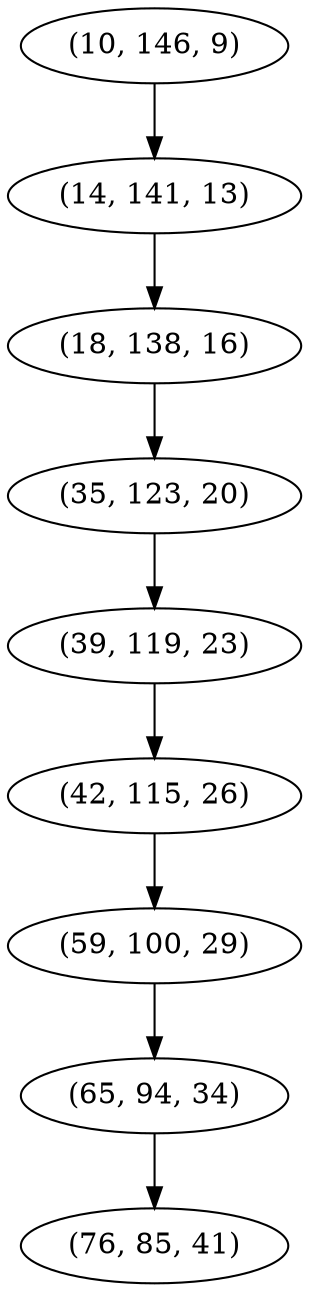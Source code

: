 digraph tree {
    "(10, 146, 9)";
    "(14, 141, 13)";
    "(18, 138, 16)";
    "(35, 123, 20)";
    "(39, 119, 23)";
    "(42, 115, 26)";
    "(59, 100, 29)";
    "(65, 94, 34)";
    "(76, 85, 41)";
    "(10, 146, 9)" -> "(14, 141, 13)";
    "(14, 141, 13)" -> "(18, 138, 16)";
    "(18, 138, 16)" -> "(35, 123, 20)";
    "(35, 123, 20)" -> "(39, 119, 23)";
    "(39, 119, 23)" -> "(42, 115, 26)";
    "(42, 115, 26)" -> "(59, 100, 29)";
    "(59, 100, 29)" -> "(65, 94, 34)";
    "(65, 94, 34)" -> "(76, 85, 41)";
}
